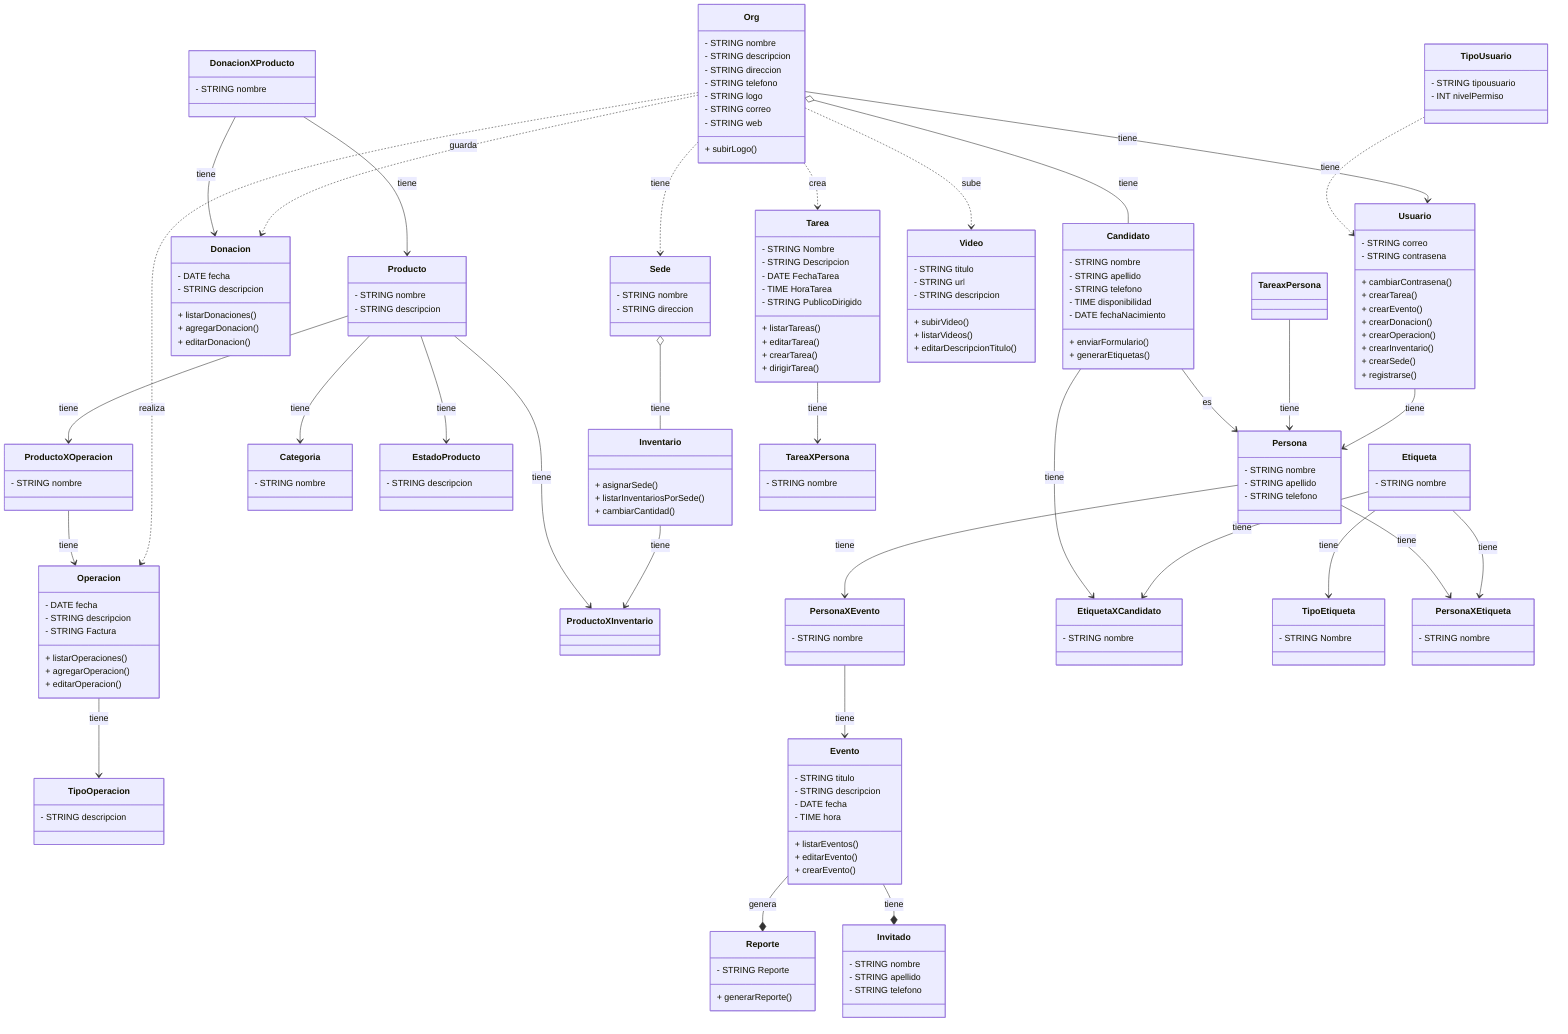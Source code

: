 classDiagram

Org --> Usuario : tiene
Org ..> Donacion : guarda
Org ..> Operacion : realiza
Org ..> Tarea : crea
Org ..> Sede : tiene
Org o-- Candidato : tiene
Org ..> Video : sube
TipoUsuario ..> Usuario : tiene
Usuario --> Persona : tiene
Sede o-- Inventario : tiene
Inventario --> ProductoXInventario : tiene
Producto --> ProductoXInventario : tiene
Producto --> Categoria : tiene
Producto --> EstadoProducto : tiene
Producto --> ProductoXOperacion : tiene
DonacionXProducto --> Producto : tiene
DonacionXProducto --> Donacion : tiene
TareaxPersona --> Persona : tiene
Persona --> PersonaXEvento : tiene
Etiqueta --> EtiquetaXCandidato : tiene
Etiqueta --> TipoEtiqueta : tiene
Etiqueta --> PersonaXEtiqueta : tiene
Operacion --> TipoOperacion : tiene
ProductoXOperacion --> Operacion : tiene
Evento --* Reporte : genera
PersonaXEvento --> Evento : tiene
Evento --* Invitado : tiene
Tarea --> TareaXPersona : tiene
Candidato --> EtiquetaXCandidato : tiene
Persona --> PersonaXEtiqueta : tiene
Candidato --> Persona : es

    class TipoUsuario {
        - STRING tipousuario
        - INT nivelPermiso
    }

    class Usuario {
        - STRING correo
        - STRING contrasena

        + cambiarContrasena()
        + crearTarea()
        + crearEvento()
        + crearDonacion()
        + crearOperacion()
        + crearInventario()
        + crearSede() 
	+ registrarse()  
    }

    class Org {
        - STRING nombre
        - STRING descripcion
        - STRING direccion
        - STRING telefono
        - STRING logo
        - STRING correo
        - STRING web

        + subirLogo()
    }

    class Candidato {
        - STRING nombre
        - STRING apellido
        - STRING telefono
        - TIME disponibilidad
        - DATE fechaNacimiento

        + enviarFormulario()
        + generarEtiquetas()
    }

    class Sede {
        - STRING nombre
        - STRING direccion
    }

    class Inventario{

	+ asignarSede()
        + listarInventariosPorSede()
        + cambiarCantidad()
    }

        class Producto {
        - STRING nombre
        - STRING descripcion
    }

    class Categoria {
        - STRING nombre
    }

    class EstadoProducto {
        - STRING descripcion
    }

    class Donacion {
        - DATE fecha
        - STRING descripcion

        + listarDonaciones()
        + agregarDonacion()
        + editarDonacion()
    }

    class DonacionXProducto{
        - STRING nombre
    }


    class Operacion {
        - DATE fecha
        - STRING descripcion
        - STRING Factura

        + listarOperaciones()
        + agregarOperacion()
        + editarOperacion()
    }

    class TipoOperacion {
        - STRING descripcion
    }

    class ProductoXOperacion{
        - STRING nombre
    }

    class Video {
        - STRING titulo
        - STRING url
        - STRING descripcion

        + subirVideo()
        + listarVideos()
        + editarDescripcionTitulo()
    }

    class Evento {
        - STRING titulo
        - STRING descripcion
        - DATE fecha
        - TIME hora

        + listarEventos()
        + editarEvento()
        + crearEvento()
    }

    class Reporte {
        - STRING Reporte

	    + generarReporte()
    }


    class Tarea {
        - STRING Nombre
        - STRING Descripcion
        - DATE FechaTarea
        - TIME HoraTarea
        - STRING PublicoDirigido

        + listarTareas()
        + editarTarea()
        + crearTarea()
        + dirigirTarea()
    }

    class Persona {
        - STRING nombre
        - STRING apellido
        - STRING telefono
    }

    class Etiqueta {
        - STRING nombre
    }

    class TipoEtiqueta {
        - STRING Nombre
    }

    class Invitado {
        - STRING nombre
        - STRING apellido
        - STRING telefono
    }

    class TareaXPersona{
        - STRING nombre
    }

    class PersonaXEvento{
        - STRING nombre
    }
    
    class PersonaXEtiqueta{
        - STRING nombre
    }

    class EtiquetaXCandidato{
        - STRING nombre
    }
